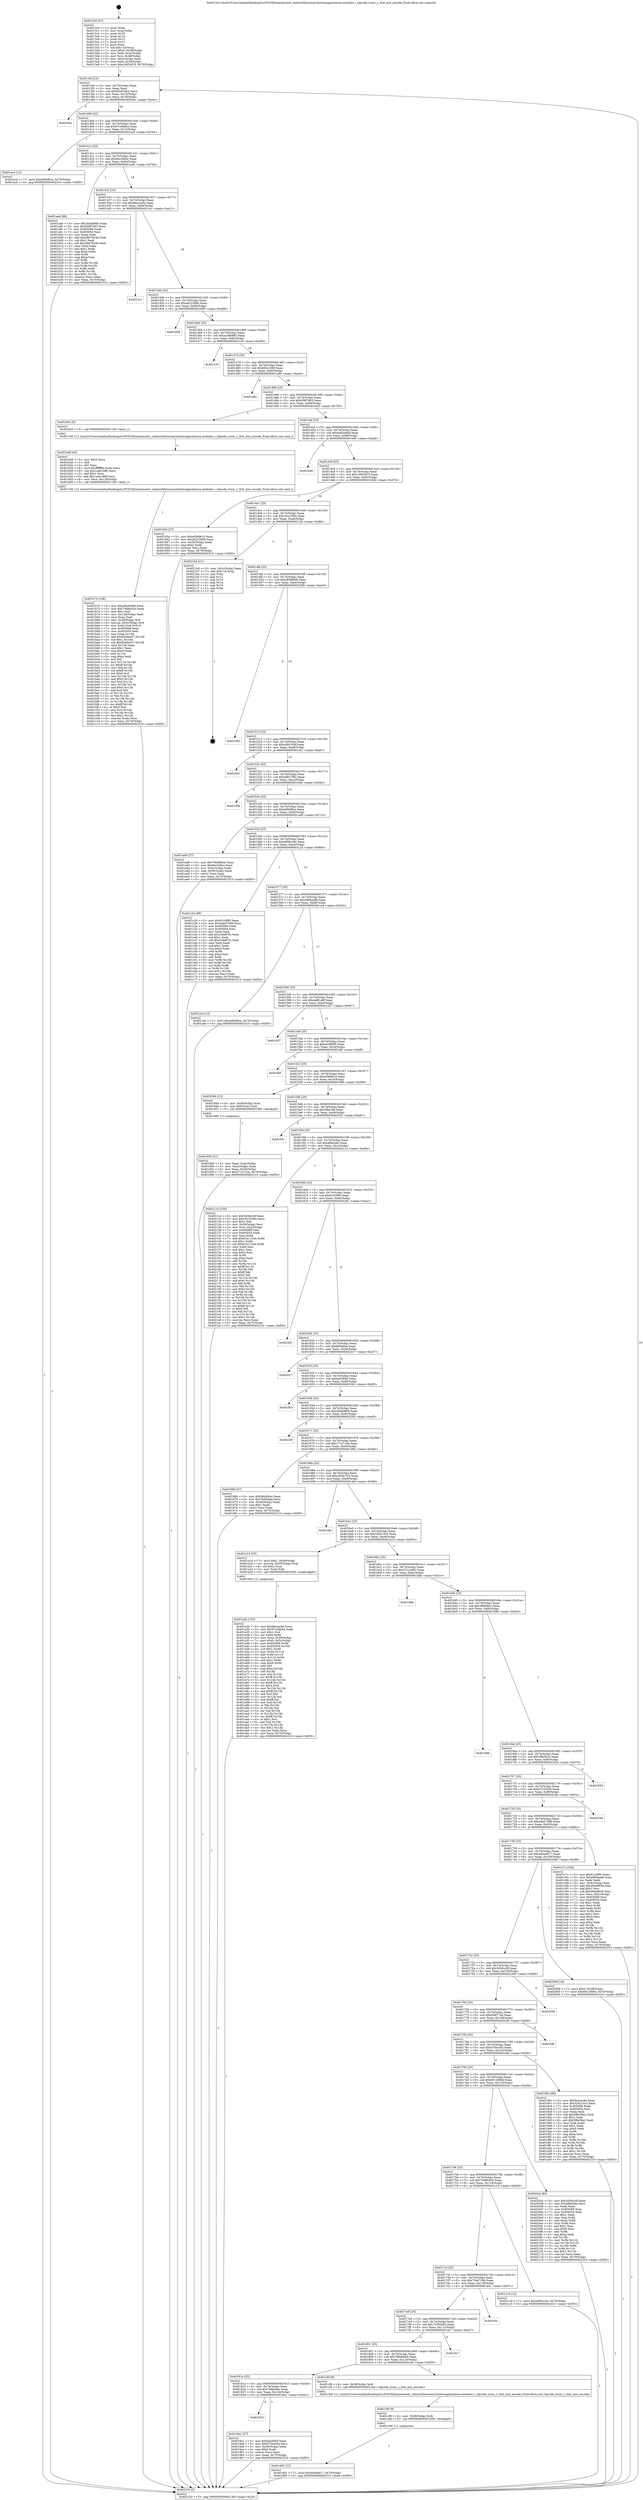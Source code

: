 digraph "0x4013c0" {
  label = "0x4013c0 (/mnt/c/Users/mathe/Desktop/tcc/POCII/binaries/extr_radare2librasmarchxtensagnuxtensa-modules.c_Opcode_trunc_s_Slot_inst_encode_Final-ollvm.out::main(0))"
  labelloc = "t"
  node[shape=record]

  Entry [label="",width=0.3,height=0.3,shape=circle,fillcolor=black,style=filled]
  "0x4013ef" [label="{
     0x4013ef [23]\l
     | [instrs]\l
     &nbsp;&nbsp;0x4013ef \<+3\>: mov -0x70(%rbp),%eax\l
     &nbsp;&nbsp;0x4013f2 \<+2\>: mov %eax,%ecx\l
     &nbsp;&nbsp;0x4013f4 \<+6\>: sub $0x92e934b2,%ecx\l
     &nbsp;&nbsp;0x4013fa \<+3\>: mov %eax,-0x74(%rbp)\l
     &nbsp;&nbsp;0x4013fd \<+3\>: mov %ecx,-0x78(%rbp)\l
     &nbsp;&nbsp;0x401400 \<+6\>: je 00000000004020ac \<main+0xcec\>\l
  }"]
  "0x4020ac" [label="{
     0x4020ac\l
  }", style=dashed]
  "0x401406" [label="{
     0x401406 [22]\l
     | [instrs]\l
     &nbsp;&nbsp;0x401406 \<+5\>: jmp 000000000040140b \<main+0x4b\>\l
     &nbsp;&nbsp;0x40140b \<+3\>: mov -0x74(%rbp),%eax\l
     &nbsp;&nbsp;0x40140e \<+5\>: sub $0x97cd4bb4,%eax\l
     &nbsp;&nbsp;0x401413 \<+3\>: mov %eax,-0x7c(%rbp)\l
     &nbsp;&nbsp;0x401416 \<+6\>: je 0000000000401ac4 \<main+0x704\>\l
  }"]
  Exit [label="",width=0.3,height=0.3,shape=circle,fillcolor=black,style=filled,peripheries=2]
  "0x401ac4" [label="{
     0x401ac4 [12]\l
     | [instrs]\l
     &nbsp;&nbsp;0x401ac4 \<+7\>: movl $0xdd94f0ca,-0x70(%rbp)\l
     &nbsp;&nbsp;0x401acb \<+5\>: jmp 0000000000402310 \<main+0xf50\>\l
  }"]
  "0x40141c" [label="{
     0x40141c [22]\l
     | [instrs]\l
     &nbsp;&nbsp;0x40141c \<+5\>: jmp 0000000000401421 \<main+0x61\>\l
     &nbsp;&nbsp;0x401421 \<+3\>: mov -0x74(%rbp),%eax\l
     &nbsp;&nbsp;0x401424 \<+5\>: sub $0x9ec5d9ce,%eax\l
     &nbsp;&nbsp;0x401429 \<+3\>: mov %eax,-0x80(%rbp)\l
     &nbsp;&nbsp;0x40142c \<+6\>: je 0000000000401aeb \<main+0x72b\>\l
  }"]
  "0x401d02" [label="{
     0x401d02 [12]\l
     | [instrs]\l
     &nbsp;&nbsp;0x401d02 \<+7\>: movl $0x4d4a6617,-0x70(%rbp)\l
     &nbsp;&nbsp;0x401d09 \<+5\>: jmp 0000000000402310 \<main+0xf50\>\l
  }"]
  "0x401aeb" [label="{
     0x401aeb [88]\l
     | [instrs]\l
     &nbsp;&nbsp;0x401aeb \<+5\>: mov $0x26a40866,%eax\l
     &nbsp;&nbsp;0x401af0 \<+5\>: mov $0xb59f7d63,%ecx\l
     &nbsp;&nbsp;0x401af5 \<+7\>: mov 0x405068,%edx\l
     &nbsp;&nbsp;0x401afc \<+7\>: mov 0x405054,%esi\l
     &nbsp;&nbsp;0x401b03 \<+2\>: mov %edx,%edi\l
     &nbsp;&nbsp;0x401b05 \<+6\>: add $0x2867824b,%edi\l
     &nbsp;&nbsp;0x401b0b \<+3\>: sub $0x1,%edi\l
     &nbsp;&nbsp;0x401b0e \<+6\>: sub $0x2867824b,%edi\l
     &nbsp;&nbsp;0x401b14 \<+3\>: imul %edi,%edx\l
     &nbsp;&nbsp;0x401b17 \<+3\>: and $0x1,%edx\l
     &nbsp;&nbsp;0x401b1a \<+3\>: cmp $0x0,%edx\l
     &nbsp;&nbsp;0x401b1d \<+4\>: sete %r8b\l
     &nbsp;&nbsp;0x401b21 \<+3\>: cmp $0xa,%esi\l
     &nbsp;&nbsp;0x401b24 \<+4\>: setl %r9b\l
     &nbsp;&nbsp;0x401b28 \<+3\>: mov %r8b,%r10b\l
     &nbsp;&nbsp;0x401b2b \<+3\>: and %r9b,%r10b\l
     &nbsp;&nbsp;0x401b2e \<+3\>: xor %r9b,%r8b\l
     &nbsp;&nbsp;0x401b31 \<+3\>: or %r8b,%r10b\l
     &nbsp;&nbsp;0x401b34 \<+4\>: test $0x1,%r10b\l
     &nbsp;&nbsp;0x401b38 \<+3\>: cmovne %ecx,%eax\l
     &nbsp;&nbsp;0x401b3b \<+3\>: mov %eax,-0x70(%rbp)\l
     &nbsp;&nbsp;0x401b3e \<+5\>: jmp 0000000000402310 \<main+0xf50\>\l
  }"]
  "0x401432" [label="{
     0x401432 [25]\l
     | [instrs]\l
     &nbsp;&nbsp;0x401432 \<+5\>: jmp 0000000000401437 \<main+0x77\>\l
     &nbsp;&nbsp;0x401437 \<+3\>: mov -0x74(%rbp),%eax\l
     &nbsp;&nbsp;0x40143a \<+5\>: sub $0x9eecac8e,%eax\l
     &nbsp;&nbsp;0x40143f \<+6\>: mov %eax,-0x84(%rbp)\l
     &nbsp;&nbsp;0x401445 \<+6\>: je 00000000004021e1 \<main+0xe21\>\l
  }"]
  "0x401cf9" [label="{
     0x401cf9 [9]\l
     | [instrs]\l
     &nbsp;&nbsp;0x401cf9 \<+4\>: mov -0x58(%rbp),%rdi\l
     &nbsp;&nbsp;0x401cfd \<+5\>: call 0000000000401030 \<free@plt\>\l
     | [calls]\l
     &nbsp;&nbsp;0x401030 \{1\} (unknown)\l
  }"]
  "0x4021e1" [label="{
     0x4021e1\l
  }", style=dashed]
  "0x40144b" [label="{
     0x40144b [25]\l
     | [instrs]\l
     &nbsp;&nbsp;0x40144b \<+5\>: jmp 0000000000401450 \<main+0x90\>\l
     &nbsp;&nbsp;0x401450 \<+3\>: mov -0x74(%rbp),%eax\l
     &nbsp;&nbsp;0x401453 \<+5\>: sub $0xa6222894,%eax\l
     &nbsp;&nbsp;0x401458 \<+6\>: mov %eax,-0x88(%rbp)\l
     &nbsp;&nbsp;0x40145e \<+6\>: je 0000000000401858 \<main+0x498\>\l
  }"]
  "0x401b70" [label="{
     0x401b70 [168]\l
     | [instrs]\l
     &nbsp;&nbsp;0x401b70 \<+5\>: mov $0x26a40866,%ecx\l
     &nbsp;&nbsp;0x401b75 \<+5\>: mov $0x70d8042b,%edx\l
     &nbsp;&nbsp;0x401b7a \<+3\>: mov $0x1,%sil\l
     &nbsp;&nbsp;0x401b7d \<+6\>: mov -0x128(%rbp),%edi\l
     &nbsp;&nbsp;0x401b83 \<+3\>: imul %eax,%edi\l
     &nbsp;&nbsp;0x401b86 \<+4\>: mov -0x58(%rbp),%r8\l
     &nbsp;&nbsp;0x401b8a \<+4\>: movslq -0x5c(%rbp),%r9\l
     &nbsp;&nbsp;0x401b8e \<+4\>: mov %edi,(%r8,%r9,4)\l
     &nbsp;&nbsp;0x401b92 \<+7\>: mov 0x405068,%eax\l
     &nbsp;&nbsp;0x401b99 \<+7\>: mov 0x405054,%edi\l
     &nbsp;&nbsp;0x401ba0 \<+3\>: mov %eax,%r10d\l
     &nbsp;&nbsp;0x401ba3 \<+7\>: add $0x92bdecb7,%r10d\l
     &nbsp;&nbsp;0x401baa \<+4\>: sub $0x1,%r10d\l
     &nbsp;&nbsp;0x401bae \<+7\>: sub $0x92bdecb7,%r10d\l
     &nbsp;&nbsp;0x401bb5 \<+4\>: imul %r10d,%eax\l
     &nbsp;&nbsp;0x401bb9 \<+3\>: and $0x1,%eax\l
     &nbsp;&nbsp;0x401bbc \<+3\>: cmp $0x0,%eax\l
     &nbsp;&nbsp;0x401bbf \<+4\>: sete %r11b\l
     &nbsp;&nbsp;0x401bc3 \<+3\>: cmp $0xa,%edi\l
     &nbsp;&nbsp;0x401bc6 \<+3\>: setl %bl\l
     &nbsp;&nbsp;0x401bc9 \<+3\>: mov %r11b,%r14b\l
     &nbsp;&nbsp;0x401bcc \<+4\>: xor $0xff,%r14b\l
     &nbsp;&nbsp;0x401bd0 \<+3\>: mov %bl,%r15b\l
     &nbsp;&nbsp;0x401bd3 \<+4\>: xor $0xff,%r15b\l
     &nbsp;&nbsp;0x401bd7 \<+4\>: xor $0x0,%sil\l
     &nbsp;&nbsp;0x401bdb \<+3\>: mov %r14b,%r12b\l
     &nbsp;&nbsp;0x401bde \<+4\>: and $0x0,%r12b\l
     &nbsp;&nbsp;0x401be2 \<+3\>: and %sil,%r11b\l
     &nbsp;&nbsp;0x401be5 \<+3\>: mov %r15b,%r13b\l
     &nbsp;&nbsp;0x401be8 \<+4\>: and $0x0,%r13b\l
     &nbsp;&nbsp;0x401bec \<+3\>: and %sil,%bl\l
     &nbsp;&nbsp;0x401bef \<+3\>: or %r11b,%r12b\l
     &nbsp;&nbsp;0x401bf2 \<+3\>: or %bl,%r13b\l
     &nbsp;&nbsp;0x401bf5 \<+3\>: xor %r13b,%r12b\l
     &nbsp;&nbsp;0x401bf8 \<+3\>: or %r15b,%r14b\l
     &nbsp;&nbsp;0x401bfb \<+4\>: xor $0xff,%r14b\l
     &nbsp;&nbsp;0x401bff \<+4\>: or $0x0,%sil\l
     &nbsp;&nbsp;0x401c03 \<+3\>: and %sil,%r14b\l
     &nbsp;&nbsp;0x401c06 \<+3\>: or %r14b,%r12b\l
     &nbsp;&nbsp;0x401c09 \<+4\>: test $0x1,%r12b\l
     &nbsp;&nbsp;0x401c0d \<+3\>: cmovne %edx,%ecx\l
     &nbsp;&nbsp;0x401c10 \<+3\>: mov %ecx,-0x70(%rbp)\l
     &nbsp;&nbsp;0x401c13 \<+5\>: jmp 0000000000402310 \<main+0xf50\>\l
  }"]
  "0x401858" [label="{
     0x401858\l
  }", style=dashed]
  "0x401464" [label="{
     0x401464 [25]\l
     | [instrs]\l
     &nbsp;&nbsp;0x401464 \<+5\>: jmp 0000000000401469 \<main+0xa9\>\l
     &nbsp;&nbsp;0x401469 \<+3\>: mov -0x74(%rbp),%eax\l
     &nbsp;&nbsp;0x40146c \<+5\>: sub $0xac38b885,%eax\l
     &nbsp;&nbsp;0x401471 \<+6\>: mov %eax,-0x8c(%rbp)\l
     &nbsp;&nbsp;0x401477 \<+6\>: je 00000000004021c9 \<main+0xe09\>\l
  }"]
  "0x401b48" [label="{
     0x401b48 [40]\l
     | [instrs]\l
     &nbsp;&nbsp;0x401b48 \<+5\>: mov $0x2,%ecx\l
     &nbsp;&nbsp;0x401b4d \<+1\>: cltd\l
     &nbsp;&nbsp;0x401b4e \<+2\>: idiv %ecx\l
     &nbsp;&nbsp;0x401b50 \<+6\>: imul $0xfffffffe,%edx,%ecx\l
     &nbsp;&nbsp;0x401b56 \<+6\>: sub $0x1aeb1886,%ecx\l
     &nbsp;&nbsp;0x401b5c \<+3\>: add $0x1,%ecx\l
     &nbsp;&nbsp;0x401b5f \<+6\>: add $0x1aeb1886,%ecx\l
     &nbsp;&nbsp;0x401b65 \<+6\>: mov %ecx,-0x128(%rbp)\l
     &nbsp;&nbsp;0x401b6b \<+5\>: call 0000000000401160 \<next_i\>\l
     | [calls]\l
     &nbsp;&nbsp;0x401160 \{1\} (/mnt/c/Users/mathe/Desktop/tcc/POCII/binaries/extr_radare2librasmarchxtensagnuxtensa-modules.c_Opcode_trunc_s_Slot_inst_encode_Final-ollvm.out::next_i)\l
  }"]
  "0x4021c9" [label="{
     0x4021c9\l
  }", style=dashed]
  "0x40147d" [label="{
     0x40147d [25]\l
     | [instrs]\l
     &nbsp;&nbsp;0x40147d \<+5\>: jmp 0000000000401482 \<main+0xc2\>\l
     &nbsp;&nbsp;0x401482 \<+3\>: mov -0x74(%rbp),%eax\l
     &nbsp;&nbsp;0x401485 \<+5\>: sub $0xb00c168f,%eax\l
     &nbsp;&nbsp;0x40148a \<+6\>: mov %eax,-0x90(%rbp)\l
     &nbsp;&nbsp;0x401490 \<+6\>: je 0000000000401e84 \<main+0xac4\>\l
  }"]
  "0x401a2b" [label="{
     0x401a2b [153]\l
     | [instrs]\l
     &nbsp;&nbsp;0x401a2b \<+5\>: mov $0x9eecac8e,%ecx\l
     &nbsp;&nbsp;0x401a30 \<+5\>: mov $0x97cd4bb4,%edx\l
     &nbsp;&nbsp;0x401a35 \<+3\>: mov $0x1,%sil\l
     &nbsp;&nbsp;0x401a38 \<+3\>: xor %r8d,%r8d\l
     &nbsp;&nbsp;0x401a3b \<+4\>: mov %rax,-0x58(%rbp)\l
     &nbsp;&nbsp;0x401a3f \<+7\>: movl $0x0,-0x5c(%rbp)\l
     &nbsp;&nbsp;0x401a46 \<+8\>: mov 0x405068,%r9d\l
     &nbsp;&nbsp;0x401a4e \<+8\>: mov 0x405054,%r10d\l
     &nbsp;&nbsp;0x401a56 \<+4\>: sub $0x1,%r8d\l
     &nbsp;&nbsp;0x401a5a \<+3\>: mov %r9d,%r11d\l
     &nbsp;&nbsp;0x401a5d \<+3\>: add %r8d,%r11d\l
     &nbsp;&nbsp;0x401a60 \<+4\>: imul %r11d,%r9d\l
     &nbsp;&nbsp;0x401a64 \<+4\>: and $0x1,%r9d\l
     &nbsp;&nbsp;0x401a68 \<+4\>: cmp $0x0,%r9d\l
     &nbsp;&nbsp;0x401a6c \<+3\>: sete %bl\l
     &nbsp;&nbsp;0x401a6f \<+4\>: cmp $0xa,%r10d\l
     &nbsp;&nbsp;0x401a73 \<+4\>: setl %r14b\l
     &nbsp;&nbsp;0x401a77 \<+3\>: mov %bl,%r15b\l
     &nbsp;&nbsp;0x401a7a \<+4\>: xor $0xff,%r15b\l
     &nbsp;&nbsp;0x401a7e \<+3\>: mov %r14b,%r12b\l
     &nbsp;&nbsp;0x401a81 \<+4\>: xor $0xff,%r12b\l
     &nbsp;&nbsp;0x401a85 \<+4\>: xor $0x1,%sil\l
     &nbsp;&nbsp;0x401a89 \<+3\>: mov %r15b,%r13b\l
     &nbsp;&nbsp;0x401a8c \<+4\>: and $0xff,%r13b\l
     &nbsp;&nbsp;0x401a90 \<+3\>: and %sil,%bl\l
     &nbsp;&nbsp;0x401a93 \<+3\>: mov %r12b,%al\l
     &nbsp;&nbsp;0x401a96 \<+2\>: and $0xff,%al\l
     &nbsp;&nbsp;0x401a98 \<+3\>: and %sil,%r14b\l
     &nbsp;&nbsp;0x401a9b \<+3\>: or %bl,%r13b\l
     &nbsp;&nbsp;0x401a9e \<+3\>: or %r14b,%al\l
     &nbsp;&nbsp;0x401aa1 \<+3\>: xor %al,%r13b\l
     &nbsp;&nbsp;0x401aa4 \<+3\>: or %r12b,%r15b\l
     &nbsp;&nbsp;0x401aa7 \<+4\>: xor $0xff,%r15b\l
     &nbsp;&nbsp;0x401aab \<+4\>: or $0x1,%sil\l
     &nbsp;&nbsp;0x401aaf \<+3\>: and %sil,%r15b\l
     &nbsp;&nbsp;0x401ab2 \<+3\>: or %r15b,%r13b\l
     &nbsp;&nbsp;0x401ab5 \<+4\>: test $0x1,%r13b\l
     &nbsp;&nbsp;0x401ab9 \<+3\>: cmovne %edx,%ecx\l
     &nbsp;&nbsp;0x401abc \<+3\>: mov %ecx,-0x70(%rbp)\l
     &nbsp;&nbsp;0x401abf \<+5\>: jmp 0000000000402310 \<main+0xf50\>\l
  }"]
  "0x401e84" [label="{
     0x401e84\l
  }", style=dashed]
  "0x401496" [label="{
     0x401496 [25]\l
     | [instrs]\l
     &nbsp;&nbsp;0x401496 \<+5\>: jmp 000000000040149b \<main+0xdb\>\l
     &nbsp;&nbsp;0x40149b \<+3\>: mov -0x74(%rbp),%eax\l
     &nbsp;&nbsp;0x40149e \<+5\>: sub $0xb59f7d63,%eax\l
     &nbsp;&nbsp;0x4014a3 \<+6\>: mov %eax,-0x94(%rbp)\l
     &nbsp;&nbsp;0x4014a9 \<+6\>: je 0000000000401b43 \<main+0x783\>\l
  }"]
  "0x401833" [label="{
     0x401833\l
  }", style=dashed]
  "0x401b43" [label="{
     0x401b43 [5]\l
     | [instrs]\l
     &nbsp;&nbsp;0x401b43 \<+5\>: call 0000000000401160 \<next_i\>\l
     | [calls]\l
     &nbsp;&nbsp;0x401160 \{1\} (/mnt/c/Users/mathe/Desktop/tcc/POCII/binaries/extr_radare2librasmarchxtensagnuxtensa-modules.c_Opcode_trunc_s_Slot_inst_encode_Final-ollvm.out::next_i)\l
  }"]
  "0x4014af" [label="{
     0x4014af [25]\l
     | [instrs]\l
     &nbsp;&nbsp;0x4014af \<+5\>: jmp 00000000004014b4 \<main+0xf4\>\l
     &nbsp;&nbsp;0x4014b4 \<+3\>: mov -0x74(%rbp),%eax\l
     &nbsp;&nbsp;0x4014b7 \<+5\>: sub $0xba83a9dd,%eax\l
     &nbsp;&nbsp;0x4014bc \<+6\>: mov %eax,-0x98(%rbp)\l
     &nbsp;&nbsp;0x4014c2 \<+6\>: je 0000000000401e90 \<main+0xad0\>\l
  }"]
  "0x4019a1" [label="{
     0x4019a1 [27]\l
     | [instrs]\l
     &nbsp;&nbsp;0x4019a1 \<+5\>: mov $0xba036b4,%eax\l
     &nbsp;&nbsp;0x4019a6 \<+5\>: mov $0x675bce5d,%ecx\l
     &nbsp;&nbsp;0x4019ab \<+3\>: mov -0x30(%rbp),%edx\l
     &nbsp;&nbsp;0x4019ae \<+3\>: cmp $0x0,%edx\l
     &nbsp;&nbsp;0x4019b1 \<+3\>: cmove %ecx,%eax\l
     &nbsp;&nbsp;0x4019b4 \<+3\>: mov %eax,-0x70(%rbp)\l
     &nbsp;&nbsp;0x4019b7 \<+5\>: jmp 0000000000402310 \<main+0xf50\>\l
  }"]
  "0x401e90" [label="{
     0x401e90\l
  }", style=dashed]
  "0x4014c8" [label="{
     0x4014c8 [25]\l
     | [instrs]\l
     &nbsp;&nbsp;0x4014c8 \<+5\>: jmp 00000000004014cd \<main+0x10d\>\l
     &nbsp;&nbsp;0x4014cd \<+3\>: mov -0x74(%rbp),%eax\l
     &nbsp;&nbsp;0x4014d0 \<+5\>: sub $0xc3833d15,%eax\l
     &nbsp;&nbsp;0x4014d5 \<+6\>: mov %eax,-0x9c(%rbp)\l
     &nbsp;&nbsp;0x4014db \<+6\>: je 000000000040183d \<main+0x47d\>\l
  }"]
  "0x40181a" [label="{
     0x40181a [25]\l
     | [instrs]\l
     &nbsp;&nbsp;0x40181a \<+5\>: jmp 000000000040181f \<main+0x45f\>\l
     &nbsp;&nbsp;0x40181f \<+3\>: mov -0x74(%rbp),%eax\l
     &nbsp;&nbsp;0x401822 \<+5\>: sub $0x7bfd2dee,%eax\l
     &nbsp;&nbsp;0x401827 \<+6\>: mov %eax,-0x124(%rbp)\l
     &nbsp;&nbsp;0x40182d \<+6\>: je 00000000004019a1 \<main+0x5e1\>\l
  }"]
  "0x40183d" [label="{
     0x40183d [27]\l
     | [instrs]\l
     &nbsp;&nbsp;0x40183d \<+5\>: mov $0xef36881d,%eax\l
     &nbsp;&nbsp;0x401842 \<+5\>: mov $0xa6222894,%ecx\l
     &nbsp;&nbsp;0x401847 \<+3\>: mov -0x34(%rbp),%edx\l
     &nbsp;&nbsp;0x40184a \<+3\>: cmp $0x2,%edx\l
     &nbsp;&nbsp;0x40184d \<+3\>: cmovne %ecx,%eax\l
     &nbsp;&nbsp;0x401850 \<+3\>: mov %eax,-0x70(%rbp)\l
     &nbsp;&nbsp;0x401853 \<+5\>: jmp 0000000000402310 \<main+0xf50\>\l
  }"]
  "0x4014e1" [label="{
     0x4014e1 [25]\l
     | [instrs]\l
     &nbsp;&nbsp;0x4014e1 \<+5\>: jmp 00000000004014e6 \<main+0x126\>\l
     &nbsp;&nbsp;0x4014e6 \<+3\>: mov -0x74(%rbp),%eax\l
     &nbsp;&nbsp;0x4014e9 \<+5\>: sub $0xc5c23384,%eax\l
     &nbsp;&nbsp;0x4014ee \<+6\>: mov %eax,-0xa0(%rbp)\l
     &nbsp;&nbsp;0x4014f4 \<+6\>: je 00000000004021b4 \<main+0xdf4\>\l
  }"]
  "0x402310" [label="{
     0x402310 [5]\l
     | [instrs]\l
     &nbsp;&nbsp;0x402310 \<+5\>: jmp 00000000004013ef \<main+0x2f\>\l
  }"]
  "0x4013c0" [label="{
     0x4013c0 [47]\l
     | [instrs]\l
     &nbsp;&nbsp;0x4013c0 \<+1\>: push %rbp\l
     &nbsp;&nbsp;0x4013c1 \<+3\>: mov %rsp,%rbp\l
     &nbsp;&nbsp;0x4013c4 \<+2\>: push %r15\l
     &nbsp;&nbsp;0x4013c6 \<+2\>: push %r14\l
     &nbsp;&nbsp;0x4013c8 \<+2\>: push %r13\l
     &nbsp;&nbsp;0x4013ca \<+2\>: push %r12\l
     &nbsp;&nbsp;0x4013cc \<+1\>: push %rbx\l
     &nbsp;&nbsp;0x4013cd \<+7\>: sub $0x118,%rsp\l
     &nbsp;&nbsp;0x4013d4 \<+7\>: movl $0x0,-0x38(%rbp)\l
     &nbsp;&nbsp;0x4013db \<+3\>: mov %edi,-0x3c(%rbp)\l
     &nbsp;&nbsp;0x4013de \<+4\>: mov %rsi,-0x48(%rbp)\l
     &nbsp;&nbsp;0x4013e2 \<+3\>: mov -0x3c(%rbp),%edi\l
     &nbsp;&nbsp;0x4013e5 \<+3\>: mov %edi,-0x34(%rbp)\l
     &nbsp;&nbsp;0x4013e8 \<+7\>: movl $0xc3833d15,-0x70(%rbp)\l
  }"]
  "0x401cf0" [label="{
     0x401cf0 [9]\l
     | [instrs]\l
     &nbsp;&nbsp;0x401cf0 \<+4\>: mov -0x58(%rbp),%rdi\l
     &nbsp;&nbsp;0x401cf4 \<+5\>: call 00000000004013a0 \<Opcode_trunc_s_Slot_inst_encode\>\l
     | [calls]\l
     &nbsp;&nbsp;0x4013a0 \{1\} (/mnt/c/Users/mathe/Desktop/tcc/POCII/binaries/extr_radare2librasmarchxtensagnuxtensa-modules.c_Opcode_trunc_s_Slot_inst_encode_Final-ollvm.out::Opcode_trunc_s_Slot_inst_encode)\l
  }"]
  "0x4021b4" [label="{
     0x4021b4 [21]\l
     | [instrs]\l
     &nbsp;&nbsp;0x4021b4 \<+3\>: mov -0x2c(%rbp),%eax\l
     &nbsp;&nbsp;0x4021b7 \<+7\>: add $0x118,%rsp\l
     &nbsp;&nbsp;0x4021be \<+1\>: pop %rbx\l
     &nbsp;&nbsp;0x4021bf \<+2\>: pop %r12\l
     &nbsp;&nbsp;0x4021c1 \<+2\>: pop %r13\l
     &nbsp;&nbsp;0x4021c3 \<+2\>: pop %r14\l
     &nbsp;&nbsp;0x4021c5 \<+2\>: pop %r15\l
     &nbsp;&nbsp;0x4021c7 \<+1\>: pop %rbp\l
     &nbsp;&nbsp;0x4021c8 \<+1\>: ret\l
  }"]
  "0x4014fa" [label="{
     0x4014fa [25]\l
     | [instrs]\l
     &nbsp;&nbsp;0x4014fa \<+5\>: jmp 00000000004014ff \<main+0x13f\>\l
     &nbsp;&nbsp;0x4014ff \<+3\>: mov -0x74(%rbp),%eax\l
     &nbsp;&nbsp;0x401502 \<+5\>: sub $0xc859fbb6,%eax\l
     &nbsp;&nbsp;0x401507 \<+6\>: mov %eax,-0xa4(%rbp)\l
     &nbsp;&nbsp;0x40150d \<+6\>: je 0000000000402280 \<main+0xec0\>\l
  }"]
  "0x401801" [label="{
     0x401801 [25]\l
     | [instrs]\l
     &nbsp;&nbsp;0x401801 \<+5\>: jmp 0000000000401806 \<main+0x446\>\l
     &nbsp;&nbsp;0x401806 \<+3\>: mov -0x74(%rbp),%eax\l
     &nbsp;&nbsp;0x401809 \<+5\>: sub $0x796d8bb4,%eax\l
     &nbsp;&nbsp;0x40180e \<+6\>: mov %eax,-0x120(%rbp)\l
     &nbsp;&nbsp;0x401814 \<+6\>: je 0000000000401cf0 \<main+0x930\>\l
  }"]
  "0x402280" [label="{
     0x402280\l
  }", style=dashed]
  "0x401513" [label="{
     0x401513 [25]\l
     | [instrs]\l
     &nbsp;&nbsp;0x401513 \<+5\>: jmp 0000000000401518 \<main+0x158\>\l
     &nbsp;&nbsp;0x401518 \<+3\>: mov -0x74(%rbp),%eax\l
     &nbsp;&nbsp;0x40151b \<+5\>: sub $0xcb00164f,%eax\l
     &nbsp;&nbsp;0x401520 \<+6\>: mov %eax,-0xa8(%rbp)\l
     &nbsp;&nbsp;0x401526 \<+6\>: je 0000000000401eb1 \<main+0xaf1\>\l
  }"]
  "0x401fa7" [label="{
     0x401fa7\l
  }", style=dashed]
  "0x401eb1" [label="{
     0x401eb1\l
  }", style=dashed]
  "0x40152c" [label="{
     0x40152c [25]\l
     | [instrs]\l
     &nbsp;&nbsp;0x40152c \<+5\>: jmp 0000000000401531 \<main+0x171\>\l
     &nbsp;&nbsp;0x401531 \<+3\>: mov -0x74(%rbp),%eax\l
     &nbsp;&nbsp;0x401534 \<+5\>: sub $0xd9617f82,%eax\l
     &nbsp;&nbsp;0x401539 \<+6\>: mov %eax,-0xac(%rbp)\l
     &nbsp;&nbsp;0x40153f \<+6\>: je 0000000000401d0e \<main+0x94e\>\l
  }"]
  "0x4017e8" [label="{
     0x4017e8 [25]\l
     | [instrs]\l
     &nbsp;&nbsp;0x4017e8 \<+5\>: jmp 00000000004017ed \<main+0x42d\>\l
     &nbsp;&nbsp;0x4017ed \<+3\>: mov -0x74(%rbp),%eax\l
     &nbsp;&nbsp;0x4017f0 \<+5\>: sub $0x73395a92,%eax\l
     &nbsp;&nbsp;0x4017f5 \<+6\>: mov %eax,-0x11c(%rbp)\l
     &nbsp;&nbsp;0x4017fb \<+6\>: je 0000000000401fa7 \<main+0xbe7\>\l
  }"]
  "0x401d0e" [label="{
     0x401d0e\l
  }", style=dashed]
  "0x401545" [label="{
     0x401545 [25]\l
     | [instrs]\l
     &nbsp;&nbsp;0x401545 \<+5\>: jmp 000000000040154a \<main+0x18a\>\l
     &nbsp;&nbsp;0x40154a \<+3\>: mov -0x74(%rbp),%eax\l
     &nbsp;&nbsp;0x40154d \<+5\>: sub $0xdd94f0ca,%eax\l
     &nbsp;&nbsp;0x401552 \<+6\>: mov %eax,-0xb0(%rbp)\l
     &nbsp;&nbsp;0x401558 \<+6\>: je 0000000000401ad0 \<main+0x710\>\l
  }"]
  "0x401d3c" [label="{
     0x401d3c\l
  }", style=dashed]
  "0x401ad0" [label="{
     0x401ad0 [27]\l
     | [instrs]\l
     &nbsp;&nbsp;0x401ad0 \<+5\>: mov $0x796d8bb4,%eax\l
     &nbsp;&nbsp;0x401ad5 \<+5\>: mov $0x9ec5d9ce,%ecx\l
     &nbsp;&nbsp;0x401ada \<+3\>: mov -0x5c(%rbp),%edx\l
     &nbsp;&nbsp;0x401add \<+3\>: cmp -0x50(%rbp),%edx\l
     &nbsp;&nbsp;0x401ae0 \<+3\>: cmovl %ecx,%eax\l
     &nbsp;&nbsp;0x401ae3 \<+3\>: mov %eax,-0x70(%rbp)\l
     &nbsp;&nbsp;0x401ae6 \<+5\>: jmp 0000000000402310 \<main+0xf50\>\l
  }"]
  "0x40155e" [label="{
     0x40155e [25]\l
     | [instrs]\l
     &nbsp;&nbsp;0x40155e \<+5\>: jmp 0000000000401563 \<main+0x1a3\>\l
     &nbsp;&nbsp;0x401563 \<+3\>: mov -0x74(%rbp),%eax\l
     &nbsp;&nbsp;0x401566 \<+5\>: sub $0xe850cc5e,%eax\l
     &nbsp;&nbsp;0x40156b \<+6\>: mov %eax,-0xb4(%rbp)\l
     &nbsp;&nbsp;0x401571 \<+6\>: je 0000000000401c24 \<main+0x864\>\l
  }"]
  "0x4017cf" [label="{
     0x4017cf [25]\l
     | [instrs]\l
     &nbsp;&nbsp;0x4017cf \<+5\>: jmp 00000000004017d4 \<main+0x414\>\l
     &nbsp;&nbsp;0x4017d4 \<+3\>: mov -0x74(%rbp),%eax\l
     &nbsp;&nbsp;0x4017d7 \<+5\>: sub $0x72a47369,%eax\l
     &nbsp;&nbsp;0x4017dc \<+6\>: mov %eax,-0x118(%rbp)\l
     &nbsp;&nbsp;0x4017e2 \<+6\>: je 0000000000401d3c \<main+0x97c\>\l
  }"]
  "0x401c24" [label="{
     0x401c24 [88]\l
     | [instrs]\l
     &nbsp;&nbsp;0x401c24 \<+5\>: mov $0x61e3f90,%eax\l
     &nbsp;&nbsp;0x401c29 \<+5\>: mov $0x4ab07498,%ecx\l
     &nbsp;&nbsp;0x401c2e \<+7\>: mov 0x405068,%edx\l
     &nbsp;&nbsp;0x401c35 \<+7\>: mov 0x405054,%esi\l
     &nbsp;&nbsp;0x401c3c \<+2\>: mov %edx,%edi\l
     &nbsp;&nbsp;0x401c3e \<+6\>: add $0xc5dd97fc,%edi\l
     &nbsp;&nbsp;0x401c44 \<+3\>: sub $0x1,%edi\l
     &nbsp;&nbsp;0x401c47 \<+6\>: sub $0xc5dd97fc,%edi\l
     &nbsp;&nbsp;0x401c4d \<+3\>: imul %edi,%edx\l
     &nbsp;&nbsp;0x401c50 \<+3\>: and $0x1,%edx\l
     &nbsp;&nbsp;0x401c53 \<+3\>: cmp $0x0,%edx\l
     &nbsp;&nbsp;0x401c56 \<+4\>: sete %r8b\l
     &nbsp;&nbsp;0x401c5a \<+3\>: cmp $0xa,%esi\l
     &nbsp;&nbsp;0x401c5d \<+4\>: setl %r9b\l
     &nbsp;&nbsp;0x401c61 \<+3\>: mov %r8b,%r10b\l
     &nbsp;&nbsp;0x401c64 \<+3\>: and %r9b,%r10b\l
     &nbsp;&nbsp;0x401c67 \<+3\>: xor %r9b,%r8b\l
     &nbsp;&nbsp;0x401c6a \<+3\>: or %r8b,%r10b\l
     &nbsp;&nbsp;0x401c6d \<+4\>: test $0x1,%r10b\l
     &nbsp;&nbsp;0x401c71 \<+3\>: cmovne %ecx,%eax\l
     &nbsp;&nbsp;0x401c74 \<+3\>: mov %eax,-0x70(%rbp)\l
     &nbsp;&nbsp;0x401c77 \<+5\>: jmp 0000000000402310 \<main+0xf50\>\l
  }"]
  "0x401577" [label="{
     0x401577 [25]\l
     | [instrs]\l
     &nbsp;&nbsp;0x401577 \<+5\>: jmp 000000000040157c \<main+0x1bc\>\l
     &nbsp;&nbsp;0x40157c \<+3\>: mov -0x74(%rbp),%eax\l
     &nbsp;&nbsp;0x40157f \<+5\>: sub $0xe969aad6,%eax\l
     &nbsp;&nbsp;0x401584 \<+6\>: mov %eax,-0xb8(%rbp)\l
     &nbsp;&nbsp;0x40158a \<+6\>: je 0000000000401ce4 \<main+0x924\>\l
  }"]
  "0x401c18" [label="{
     0x401c18 [12]\l
     | [instrs]\l
     &nbsp;&nbsp;0x401c18 \<+7\>: movl $0xe850cc5e,-0x70(%rbp)\l
     &nbsp;&nbsp;0x401c1f \<+5\>: jmp 0000000000402310 \<main+0xf50\>\l
  }"]
  "0x401ce4" [label="{
     0x401ce4 [12]\l
     | [instrs]\l
     &nbsp;&nbsp;0x401ce4 \<+7\>: movl $0xdd94f0ca,-0x70(%rbp)\l
     &nbsp;&nbsp;0x401ceb \<+5\>: jmp 0000000000402310 \<main+0xf50\>\l
  }"]
  "0x401590" [label="{
     0x401590 [25]\l
     | [instrs]\l
     &nbsp;&nbsp;0x401590 \<+5\>: jmp 0000000000401595 \<main+0x1d5\>\l
     &nbsp;&nbsp;0x401595 \<+3\>: mov -0x74(%rbp),%eax\l
     &nbsp;&nbsp;0x401598 \<+5\>: sub $0xeaf81e8f,%eax\l
     &nbsp;&nbsp;0x40159d \<+6\>: mov %eax,-0xbc(%rbp)\l
     &nbsp;&nbsp;0x4015a3 \<+6\>: je 0000000000401d57 \<main+0x997\>\l
  }"]
  "0x4017b6" [label="{
     0x4017b6 [25]\l
     | [instrs]\l
     &nbsp;&nbsp;0x4017b6 \<+5\>: jmp 00000000004017bb \<main+0x3fb\>\l
     &nbsp;&nbsp;0x4017bb \<+3\>: mov -0x74(%rbp),%eax\l
     &nbsp;&nbsp;0x4017be \<+5\>: sub $0x70d8042b,%eax\l
     &nbsp;&nbsp;0x4017c3 \<+6\>: mov %eax,-0x114(%rbp)\l
     &nbsp;&nbsp;0x4017c9 \<+6\>: je 0000000000401c18 \<main+0x858\>\l
  }"]
  "0x401d57" [label="{
     0x401d57\l
  }", style=dashed]
  "0x4015a9" [label="{
     0x4015a9 [25]\l
     | [instrs]\l
     &nbsp;&nbsp;0x4015a9 \<+5\>: jmp 00000000004015ae \<main+0x1ee\>\l
     &nbsp;&nbsp;0x4015ae \<+3\>: mov -0x74(%rbp),%eax\l
     &nbsp;&nbsp;0x4015b1 \<+5\>: sub $0xee2f89f5,%eax\l
     &nbsp;&nbsp;0x4015b6 \<+6\>: mov %eax,-0xc0(%rbp)\l
     &nbsp;&nbsp;0x4015bc \<+6\>: je 0000000000401fbf \<main+0xbff\>\l
  }"]
  "0x4020cb" [label="{
     0x4020cb [83]\l
     | [instrs]\l
     &nbsp;&nbsp;0x4020cb \<+5\>: mov $0x5d38cc0f,%eax\l
     &nbsp;&nbsp;0x4020d0 \<+5\>: mov $0x486a5de,%ecx\l
     &nbsp;&nbsp;0x4020d5 \<+2\>: xor %edx,%edx\l
     &nbsp;&nbsp;0x4020d7 \<+7\>: mov 0x405068,%esi\l
     &nbsp;&nbsp;0x4020de \<+7\>: mov 0x405054,%edi\l
     &nbsp;&nbsp;0x4020e5 \<+3\>: sub $0x1,%edx\l
     &nbsp;&nbsp;0x4020e8 \<+3\>: mov %esi,%r8d\l
     &nbsp;&nbsp;0x4020eb \<+3\>: add %edx,%r8d\l
     &nbsp;&nbsp;0x4020ee \<+4\>: imul %r8d,%esi\l
     &nbsp;&nbsp;0x4020f2 \<+3\>: and $0x1,%esi\l
     &nbsp;&nbsp;0x4020f5 \<+3\>: cmp $0x0,%esi\l
     &nbsp;&nbsp;0x4020f8 \<+4\>: sete %r9b\l
     &nbsp;&nbsp;0x4020fc \<+3\>: cmp $0xa,%edi\l
     &nbsp;&nbsp;0x4020ff \<+4\>: setl %r10b\l
     &nbsp;&nbsp;0x402103 \<+3\>: mov %r9b,%r11b\l
     &nbsp;&nbsp;0x402106 \<+3\>: and %r10b,%r11b\l
     &nbsp;&nbsp;0x402109 \<+3\>: xor %r10b,%r9b\l
     &nbsp;&nbsp;0x40210c \<+3\>: or %r9b,%r11b\l
     &nbsp;&nbsp;0x40210f \<+4\>: test $0x1,%r11b\l
     &nbsp;&nbsp;0x402113 \<+3\>: cmovne %ecx,%eax\l
     &nbsp;&nbsp;0x402116 \<+3\>: mov %eax,-0x70(%rbp)\l
     &nbsp;&nbsp;0x402119 \<+5\>: jmp 0000000000402310 \<main+0xf50\>\l
  }"]
  "0x401fbf" [label="{
     0x401fbf\l
  }", style=dashed]
  "0x4015c2" [label="{
     0x4015c2 [25]\l
     | [instrs]\l
     &nbsp;&nbsp;0x4015c2 \<+5\>: jmp 00000000004015c7 \<main+0x207\>\l
     &nbsp;&nbsp;0x4015c7 \<+3\>: mov -0x74(%rbp),%eax\l
     &nbsp;&nbsp;0x4015ca \<+5\>: sub $0xef36881d,%eax\l
     &nbsp;&nbsp;0x4015cf \<+6\>: mov %eax,-0xc4(%rbp)\l
     &nbsp;&nbsp;0x4015d5 \<+6\>: je 0000000000401949 \<main+0x589\>\l
  }"]
  "0x40179d" [label="{
     0x40179d [25]\l
     | [instrs]\l
     &nbsp;&nbsp;0x40179d \<+5\>: jmp 00000000004017a2 \<main+0x3e2\>\l
     &nbsp;&nbsp;0x4017a2 \<+3\>: mov -0x74(%rbp),%eax\l
     &nbsp;&nbsp;0x4017a5 \<+5\>: sub $0x69118064,%eax\l
     &nbsp;&nbsp;0x4017aa \<+6\>: mov %eax,-0x110(%rbp)\l
     &nbsp;&nbsp;0x4017b0 \<+6\>: je 00000000004020cb \<main+0xd0b\>\l
  }"]
  "0x401949" [label="{
     0x401949 [13]\l
     | [instrs]\l
     &nbsp;&nbsp;0x401949 \<+4\>: mov -0x48(%rbp),%rax\l
     &nbsp;&nbsp;0x40194d \<+4\>: mov 0x8(%rax),%rdi\l
     &nbsp;&nbsp;0x401951 \<+5\>: call 0000000000401060 \<atoi@plt\>\l
     | [calls]\l
     &nbsp;&nbsp;0x401060 \{1\} (unknown)\l
  }"]
  "0x4015db" [label="{
     0x4015db [25]\l
     | [instrs]\l
     &nbsp;&nbsp;0x4015db \<+5\>: jmp 00000000004015e0 \<main+0x220\>\l
     &nbsp;&nbsp;0x4015e0 \<+3\>: mov -0x74(%rbp),%eax\l
     &nbsp;&nbsp;0x4015e3 \<+5\>: sub $0x3fbe18d,%eax\l
     &nbsp;&nbsp;0x4015e8 \<+6\>: mov %eax,-0xc8(%rbp)\l
     &nbsp;&nbsp;0x4015ee \<+6\>: je 0000000000401f41 \<main+0xb81\>\l
  }"]
  "0x401956" [label="{
     0x401956 [21]\l
     | [instrs]\l
     &nbsp;&nbsp;0x401956 \<+3\>: mov %eax,-0x4c(%rbp)\l
     &nbsp;&nbsp;0x401959 \<+3\>: mov -0x4c(%rbp),%eax\l
     &nbsp;&nbsp;0x40195c \<+3\>: mov %eax,-0x30(%rbp)\l
     &nbsp;&nbsp;0x40195f \<+7\>: movl $0x271a71de,-0x70(%rbp)\l
     &nbsp;&nbsp;0x401966 \<+5\>: jmp 0000000000402310 \<main+0xf50\>\l
  }"]
  "0x4019bc" [label="{
     0x4019bc [88]\l
     | [instrs]\l
     &nbsp;&nbsp;0x4019bc \<+5\>: mov $0x9eecac8e,%eax\l
     &nbsp;&nbsp;0x4019c1 \<+5\>: mov $0x328214c3,%ecx\l
     &nbsp;&nbsp;0x4019c6 \<+7\>: mov 0x405068,%edx\l
     &nbsp;&nbsp;0x4019cd \<+7\>: mov 0x405054,%esi\l
     &nbsp;&nbsp;0x4019d4 \<+2\>: mov %edx,%edi\l
     &nbsp;&nbsp;0x4019d6 \<+6\>: sub $0x5f8a56a2,%edi\l
     &nbsp;&nbsp;0x4019dc \<+3\>: sub $0x1,%edi\l
     &nbsp;&nbsp;0x4019df \<+6\>: add $0x5f8a56a2,%edi\l
     &nbsp;&nbsp;0x4019e5 \<+3\>: imul %edi,%edx\l
     &nbsp;&nbsp;0x4019e8 \<+3\>: and $0x1,%edx\l
     &nbsp;&nbsp;0x4019eb \<+3\>: cmp $0x0,%edx\l
     &nbsp;&nbsp;0x4019ee \<+4\>: sete %r8b\l
     &nbsp;&nbsp;0x4019f2 \<+3\>: cmp $0xa,%esi\l
     &nbsp;&nbsp;0x4019f5 \<+4\>: setl %r9b\l
     &nbsp;&nbsp;0x4019f9 \<+3\>: mov %r8b,%r10b\l
     &nbsp;&nbsp;0x4019fc \<+3\>: and %r9b,%r10b\l
     &nbsp;&nbsp;0x4019ff \<+3\>: xor %r9b,%r8b\l
     &nbsp;&nbsp;0x401a02 \<+3\>: or %r8b,%r10b\l
     &nbsp;&nbsp;0x401a05 \<+4\>: test $0x1,%r10b\l
     &nbsp;&nbsp;0x401a09 \<+3\>: cmovne %ecx,%eax\l
     &nbsp;&nbsp;0x401a0c \<+3\>: mov %eax,-0x70(%rbp)\l
     &nbsp;&nbsp;0x401a0f \<+5\>: jmp 0000000000402310 \<main+0xf50\>\l
  }"]
  "0x401f41" [label="{
     0x401f41\l
  }", style=dashed]
  "0x4015f4" [label="{
     0x4015f4 [25]\l
     | [instrs]\l
     &nbsp;&nbsp;0x4015f4 \<+5\>: jmp 00000000004015f9 \<main+0x239\>\l
     &nbsp;&nbsp;0x4015f9 \<+3\>: mov -0x74(%rbp),%eax\l
     &nbsp;&nbsp;0x4015fc \<+5\>: sub $0x486a5de,%eax\l
     &nbsp;&nbsp;0x401601 \<+6\>: mov %eax,-0xcc(%rbp)\l
     &nbsp;&nbsp;0x401607 \<+6\>: je 000000000040211e \<main+0xd5e\>\l
  }"]
  "0x401784" [label="{
     0x401784 [25]\l
     | [instrs]\l
     &nbsp;&nbsp;0x401784 \<+5\>: jmp 0000000000401789 \<main+0x3c9\>\l
     &nbsp;&nbsp;0x401789 \<+3\>: mov -0x74(%rbp),%eax\l
     &nbsp;&nbsp;0x40178c \<+5\>: sub $0x675bce5d,%eax\l
     &nbsp;&nbsp;0x401791 \<+6\>: mov %eax,-0x10c(%rbp)\l
     &nbsp;&nbsp;0x401797 \<+6\>: je 00000000004019bc \<main+0x5fc\>\l
  }"]
  "0x40211e" [label="{
     0x40211e [150]\l
     | [instrs]\l
     &nbsp;&nbsp;0x40211e \<+5\>: mov $0x5d38cc0f,%eax\l
     &nbsp;&nbsp;0x402123 \<+5\>: mov $0xc5c23384,%ecx\l
     &nbsp;&nbsp;0x402128 \<+2\>: mov $0x1,%dl\l
     &nbsp;&nbsp;0x40212a \<+3\>: mov -0x38(%rbp),%esi\l
     &nbsp;&nbsp;0x40212d \<+3\>: mov %esi,-0x2c(%rbp)\l
     &nbsp;&nbsp;0x402130 \<+7\>: mov 0x405068,%esi\l
     &nbsp;&nbsp;0x402137 \<+7\>: mov 0x405054,%edi\l
     &nbsp;&nbsp;0x40213e \<+3\>: mov %esi,%r8d\l
     &nbsp;&nbsp;0x402141 \<+7\>: add $0x61b11244,%r8d\l
     &nbsp;&nbsp;0x402148 \<+4\>: sub $0x1,%r8d\l
     &nbsp;&nbsp;0x40214c \<+7\>: sub $0x61b11244,%r8d\l
     &nbsp;&nbsp;0x402153 \<+4\>: imul %r8d,%esi\l
     &nbsp;&nbsp;0x402157 \<+3\>: and $0x1,%esi\l
     &nbsp;&nbsp;0x40215a \<+3\>: cmp $0x0,%esi\l
     &nbsp;&nbsp;0x40215d \<+4\>: sete %r9b\l
     &nbsp;&nbsp;0x402161 \<+3\>: cmp $0xa,%edi\l
     &nbsp;&nbsp;0x402164 \<+4\>: setl %r10b\l
     &nbsp;&nbsp;0x402168 \<+3\>: mov %r9b,%r11b\l
     &nbsp;&nbsp;0x40216b \<+4\>: xor $0xff,%r11b\l
     &nbsp;&nbsp;0x40216f \<+3\>: mov %r10b,%bl\l
     &nbsp;&nbsp;0x402172 \<+3\>: xor $0xff,%bl\l
     &nbsp;&nbsp;0x402175 \<+3\>: xor $0x0,%dl\l
     &nbsp;&nbsp;0x402178 \<+3\>: mov %r11b,%r14b\l
     &nbsp;&nbsp;0x40217b \<+4\>: and $0x0,%r14b\l
     &nbsp;&nbsp;0x40217f \<+3\>: and %dl,%r9b\l
     &nbsp;&nbsp;0x402182 \<+3\>: mov %bl,%r15b\l
     &nbsp;&nbsp;0x402185 \<+4\>: and $0x0,%r15b\l
     &nbsp;&nbsp;0x402189 \<+3\>: and %dl,%r10b\l
     &nbsp;&nbsp;0x40218c \<+3\>: or %r9b,%r14b\l
     &nbsp;&nbsp;0x40218f \<+3\>: or %r10b,%r15b\l
     &nbsp;&nbsp;0x402192 \<+3\>: xor %r15b,%r14b\l
     &nbsp;&nbsp;0x402195 \<+3\>: or %bl,%r11b\l
     &nbsp;&nbsp;0x402198 \<+4\>: xor $0xff,%r11b\l
     &nbsp;&nbsp;0x40219c \<+3\>: or $0x0,%dl\l
     &nbsp;&nbsp;0x40219f \<+3\>: and %dl,%r11b\l
     &nbsp;&nbsp;0x4021a2 \<+3\>: or %r11b,%r14b\l
     &nbsp;&nbsp;0x4021a5 \<+4\>: test $0x1,%r14b\l
     &nbsp;&nbsp;0x4021a9 \<+3\>: cmovne %ecx,%eax\l
     &nbsp;&nbsp;0x4021ac \<+3\>: mov %eax,-0x70(%rbp)\l
     &nbsp;&nbsp;0x4021af \<+5\>: jmp 0000000000402310 \<main+0xf50\>\l
  }"]
  "0x40160d" [label="{
     0x40160d [25]\l
     | [instrs]\l
     &nbsp;&nbsp;0x40160d \<+5\>: jmp 0000000000401612 \<main+0x252\>\l
     &nbsp;&nbsp;0x401612 \<+3\>: mov -0x74(%rbp),%eax\l
     &nbsp;&nbsp;0x401615 \<+5\>: sub $0x61e3f90,%eax\l
     &nbsp;&nbsp;0x40161a \<+6\>: mov %eax,-0xd0(%rbp)\l
     &nbsp;&nbsp;0x401620 \<+6\>: je 0000000000402261 \<main+0xea1\>\l
  }"]
  "0x4022f8" [label="{
     0x4022f8\l
  }", style=dashed]
  "0x402261" [label="{
     0x402261\l
  }", style=dashed]
  "0x401626" [label="{
     0x401626 [25]\l
     | [instrs]\l
     &nbsp;&nbsp;0x401626 \<+5\>: jmp 000000000040162b \<main+0x26b\>\l
     &nbsp;&nbsp;0x40162b \<+3\>: mov -0x74(%rbp),%eax\l
     &nbsp;&nbsp;0x40162e \<+5\>: sub $0x8b9ab6a,%eax\l
     &nbsp;&nbsp;0x401633 \<+6\>: mov %eax,-0xd4(%rbp)\l
     &nbsp;&nbsp;0x401639 \<+6\>: je 0000000000402017 \<main+0xc57\>\l
  }"]
  "0x40176b" [label="{
     0x40176b [25]\l
     | [instrs]\l
     &nbsp;&nbsp;0x40176b \<+5\>: jmp 0000000000401770 \<main+0x3b0\>\l
     &nbsp;&nbsp;0x401770 \<+3\>: mov -0x74(%rbp),%eax\l
     &nbsp;&nbsp;0x401773 \<+5\>: sub $0x659f77a4,%eax\l
     &nbsp;&nbsp;0x401778 \<+6\>: mov %eax,-0x108(%rbp)\l
     &nbsp;&nbsp;0x40177e \<+6\>: je 00000000004022f8 \<main+0xf38\>\l
  }"]
  "0x402017" [label="{
     0x402017\l
  }", style=dashed]
  "0x40163f" [label="{
     0x40163f [25]\l
     | [instrs]\l
     &nbsp;&nbsp;0x40163f \<+5\>: jmp 0000000000401644 \<main+0x284\>\l
     &nbsp;&nbsp;0x401644 \<+3\>: mov -0x74(%rbp),%eax\l
     &nbsp;&nbsp;0x401647 \<+5\>: sub $0xba036b4,%eax\l
     &nbsp;&nbsp;0x40164c \<+6\>: mov %eax,-0xd8(%rbp)\l
     &nbsp;&nbsp;0x401652 \<+6\>: je 0000000000401fb3 \<main+0xbf3\>\l
  }"]
  "0x402309" [label="{
     0x402309\l
  }", style=dashed]
  "0x401fb3" [label="{
     0x401fb3\l
  }", style=dashed]
  "0x401658" [label="{
     0x401658 [25]\l
     | [instrs]\l
     &nbsp;&nbsp;0x401658 \<+5\>: jmp 000000000040165d \<main+0x29d\>\l
     &nbsp;&nbsp;0x40165d \<+3\>: mov -0x74(%rbp),%eax\l
     &nbsp;&nbsp;0x401660 \<+5\>: sub $0x26a40866,%eax\l
     &nbsp;&nbsp;0x401665 \<+6\>: mov %eax,-0xdc(%rbp)\l
     &nbsp;&nbsp;0x40166b \<+6\>: je 000000000040220f \<main+0xe4f\>\l
  }"]
  "0x401752" [label="{
     0x401752 [25]\l
     | [instrs]\l
     &nbsp;&nbsp;0x401752 \<+5\>: jmp 0000000000401757 \<main+0x397\>\l
     &nbsp;&nbsp;0x401757 \<+3\>: mov -0x74(%rbp),%eax\l
     &nbsp;&nbsp;0x40175a \<+5\>: sub $0x5d38cc0f,%eax\l
     &nbsp;&nbsp;0x40175f \<+6\>: mov %eax,-0x104(%rbp)\l
     &nbsp;&nbsp;0x401765 \<+6\>: je 0000000000402309 \<main+0xf49\>\l
  }"]
  "0x40220f" [label="{
     0x40220f\l
  }", style=dashed]
  "0x401671" [label="{
     0x401671 [25]\l
     | [instrs]\l
     &nbsp;&nbsp;0x401671 \<+5\>: jmp 0000000000401676 \<main+0x2b6\>\l
     &nbsp;&nbsp;0x401676 \<+3\>: mov -0x74(%rbp),%eax\l
     &nbsp;&nbsp;0x401679 \<+5\>: sub $0x271a71de,%eax\l
     &nbsp;&nbsp;0x40167e \<+6\>: mov %eax,-0xe0(%rbp)\l
     &nbsp;&nbsp;0x401684 \<+6\>: je 000000000040196b \<main+0x5ab\>\l
  }"]
  "0x4020b8" [label="{
     0x4020b8 [19]\l
     | [instrs]\l
     &nbsp;&nbsp;0x4020b8 \<+7\>: movl $0x0,-0x38(%rbp)\l
     &nbsp;&nbsp;0x4020bf \<+7\>: movl $0x69118064,-0x70(%rbp)\l
     &nbsp;&nbsp;0x4020c6 \<+5\>: jmp 0000000000402310 \<main+0xf50\>\l
  }"]
  "0x40196b" [label="{
     0x40196b [27]\l
     | [instrs]\l
     &nbsp;&nbsp;0x40196b \<+5\>: mov $0x3864f44c,%eax\l
     &nbsp;&nbsp;0x401970 \<+5\>: mov $0x7bfd2dee,%ecx\l
     &nbsp;&nbsp;0x401975 \<+3\>: mov -0x30(%rbp),%edx\l
     &nbsp;&nbsp;0x401978 \<+3\>: cmp $0x1,%edx\l
     &nbsp;&nbsp;0x40197b \<+3\>: cmovl %ecx,%eax\l
     &nbsp;&nbsp;0x40197e \<+3\>: mov %eax,-0x70(%rbp)\l
     &nbsp;&nbsp;0x401981 \<+5\>: jmp 0000000000402310 \<main+0xf50\>\l
  }"]
  "0x40168a" [label="{
     0x40168a [25]\l
     | [instrs]\l
     &nbsp;&nbsp;0x40168a \<+5\>: jmp 000000000040168f \<main+0x2cf\>\l
     &nbsp;&nbsp;0x40168f \<+3\>: mov -0x74(%rbp),%eax\l
     &nbsp;&nbsp;0x401692 \<+5\>: sub $0x2d54c722,%eax\l
     &nbsp;&nbsp;0x401697 \<+6\>: mov %eax,-0xe4(%rbp)\l
     &nbsp;&nbsp;0x40169d \<+6\>: je 0000000000401daf \<main+0x9ef\>\l
  }"]
  "0x401739" [label="{
     0x401739 [25]\l
     | [instrs]\l
     &nbsp;&nbsp;0x401739 \<+5\>: jmp 000000000040173e \<main+0x37e\>\l
     &nbsp;&nbsp;0x40173e \<+3\>: mov -0x74(%rbp),%eax\l
     &nbsp;&nbsp;0x401741 \<+5\>: sub $0x4d4a6617,%eax\l
     &nbsp;&nbsp;0x401746 \<+6\>: mov %eax,-0x100(%rbp)\l
     &nbsp;&nbsp;0x40174c \<+6\>: je 00000000004020b8 \<main+0xcf8\>\l
  }"]
  "0x401daf" [label="{
     0x401daf\l
  }", style=dashed]
  "0x4016a3" [label="{
     0x4016a3 [25]\l
     | [instrs]\l
     &nbsp;&nbsp;0x4016a3 \<+5\>: jmp 00000000004016a8 \<main+0x2e8\>\l
     &nbsp;&nbsp;0x4016a8 \<+3\>: mov -0x74(%rbp),%eax\l
     &nbsp;&nbsp;0x4016ab \<+5\>: sub $0x328214c3,%eax\l
     &nbsp;&nbsp;0x4016b0 \<+6\>: mov %eax,-0xe8(%rbp)\l
     &nbsp;&nbsp;0x4016b6 \<+6\>: je 0000000000401a14 \<main+0x654\>\l
  }"]
  "0x401c7c" [label="{
     0x401c7c [104]\l
     | [instrs]\l
     &nbsp;&nbsp;0x401c7c \<+5\>: mov $0x61e3f90,%eax\l
     &nbsp;&nbsp;0x401c81 \<+5\>: mov $0xe969aad6,%ecx\l
     &nbsp;&nbsp;0x401c86 \<+2\>: xor %edx,%edx\l
     &nbsp;&nbsp;0x401c88 \<+3\>: mov -0x5c(%rbp),%esi\l
     &nbsp;&nbsp;0x401c8b \<+6\>: add $0x364e8034,%esi\l
     &nbsp;&nbsp;0x401c91 \<+3\>: add $0x1,%esi\l
     &nbsp;&nbsp;0x401c94 \<+6\>: sub $0x364e8034,%esi\l
     &nbsp;&nbsp;0x401c9a \<+3\>: mov %esi,-0x5c(%rbp)\l
     &nbsp;&nbsp;0x401c9d \<+7\>: mov 0x405068,%esi\l
     &nbsp;&nbsp;0x401ca4 \<+7\>: mov 0x405054,%edi\l
     &nbsp;&nbsp;0x401cab \<+3\>: sub $0x1,%edx\l
     &nbsp;&nbsp;0x401cae \<+3\>: mov %esi,%r8d\l
     &nbsp;&nbsp;0x401cb1 \<+3\>: add %edx,%r8d\l
     &nbsp;&nbsp;0x401cb4 \<+4\>: imul %r8d,%esi\l
     &nbsp;&nbsp;0x401cb8 \<+3\>: and $0x1,%esi\l
     &nbsp;&nbsp;0x401cbb \<+3\>: cmp $0x0,%esi\l
     &nbsp;&nbsp;0x401cbe \<+4\>: sete %r9b\l
     &nbsp;&nbsp;0x401cc2 \<+3\>: cmp $0xa,%edi\l
     &nbsp;&nbsp;0x401cc5 \<+4\>: setl %r10b\l
     &nbsp;&nbsp;0x401cc9 \<+3\>: mov %r9b,%r11b\l
     &nbsp;&nbsp;0x401ccc \<+3\>: and %r10b,%r11b\l
     &nbsp;&nbsp;0x401ccf \<+3\>: xor %r10b,%r9b\l
     &nbsp;&nbsp;0x401cd2 \<+3\>: or %r9b,%r11b\l
     &nbsp;&nbsp;0x401cd5 \<+4\>: test $0x1,%r11b\l
     &nbsp;&nbsp;0x401cd9 \<+3\>: cmovne %ecx,%eax\l
     &nbsp;&nbsp;0x401cdc \<+3\>: mov %eax,-0x70(%rbp)\l
     &nbsp;&nbsp;0x401cdf \<+5\>: jmp 0000000000402310 \<main+0xf50\>\l
  }"]
  "0x401a14" [label="{
     0x401a14 [23]\l
     | [instrs]\l
     &nbsp;&nbsp;0x401a14 \<+7\>: movl $0x1,-0x50(%rbp)\l
     &nbsp;&nbsp;0x401a1b \<+4\>: movslq -0x50(%rbp),%rax\l
     &nbsp;&nbsp;0x401a1f \<+4\>: shl $0x2,%rax\l
     &nbsp;&nbsp;0x401a23 \<+3\>: mov %rax,%rdi\l
     &nbsp;&nbsp;0x401a26 \<+5\>: call 0000000000401050 \<malloc@plt\>\l
     | [calls]\l
     &nbsp;&nbsp;0x401050 \{1\} (unknown)\l
  }"]
  "0x4016bc" [label="{
     0x4016bc [25]\l
     | [instrs]\l
     &nbsp;&nbsp;0x4016bc \<+5\>: jmp 00000000004016c1 \<main+0x301\>\l
     &nbsp;&nbsp;0x4016c1 \<+3\>: mov -0x74(%rbp),%eax\l
     &nbsp;&nbsp;0x4016c4 \<+5\>: sub $0x37cc2481,%eax\l
     &nbsp;&nbsp;0x4016c9 \<+6\>: mov %eax,-0xec(%rbp)\l
     &nbsp;&nbsp;0x4016cf \<+6\>: je 00000000004018de \<main+0x51e\>\l
  }"]
  "0x401720" [label="{
     0x401720 [25]\l
     | [instrs]\l
     &nbsp;&nbsp;0x401720 \<+5\>: jmp 0000000000401725 \<main+0x365\>\l
     &nbsp;&nbsp;0x401725 \<+3\>: mov -0x74(%rbp),%eax\l
     &nbsp;&nbsp;0x401728 \<+5\>: sub $0x4ab07498,%eax\l
     &nbsp;&nbsp;0x40172d \<+6\>: mov %eax,-0xfc(%rbp)\l
     &nbsp;&nbsp;0x401733 \<+6\>: je 0000000000401c7c \<main+0x8bc\>\l
  }"]
  "0x4018de" [label="{
     0x4018de\l
  }", style=dashed]
  "0x4016d5" [label="{
     0x4016d5 [25]\l
     | [instrs]\l
     &nbsp;&nbsp;0x4016d5 \<+5\>: jmp 00000000004016da \<main+0x31a\>\l
     &nbsp;&nbsp;0x4016da \<+3\>: mov -0x74(%rbp),%eax\l
     &nbsp;&nbsp;0x4016dd \<+5\>: sub $0x3864f44c,%eax\l
     &nbsp;&nbsp;0x4016e2 \<+6\>: mov %eax,-0xf0(%rbp)\l
     &nbsp;&nbsp;0x4016e8 \<+6\>: je 0000000000401986 \<main+0x5c6\>\l
  }"]
  "0x4022da" [label="{
     0x4022da\l
  }", style=dashed]
  "0x401986" [label="{
     0x401986\l
  }", style=dashed]
  "0x4016ee" [label="{
     0x4016ee [25]\l
     | [instrs]\l
     &nbsp;&nbsp;0x4016ee \<+5\>: jmp 00000000004016f3 \<main+0x333\>\l
     &nbsp;&nbsp;0x4016f3 \<+3\>: mov -0x74(%rbp),%eax\l
     &nbsp;&nbsp;0x4016f6 \<+5\>: sub $0x3fbf3b1b,%eax\l
     &nbsp;&nbsp;0x4016fb \<+6\>: mov %eax,-0xf4(%rbp)\l
     &nbsp;&nbsp;0x401701 \<+6\>: je 000000000040193d \<main+0x57d\>\l
  }"]
  "0x401707" [label="{
     0x401707 [25]\l
     | [instrs]\l
     &nbsp;&nbsp;0x401707 \<+5\>: jmp 000000000040170c \<main+0x34c\>\l
     &nbsp;&nbsp;0x40170c \<+3\>: mov -0x74(%rbp),%eax\l
     &nbsp;&nbsp;0x40170f \<+5\>: sub $0x471535c9,%eax\l
     &nbsp;&nbsp;0x401714 \<+6\>: mov %eax,-0xf8(%rbp)\l
     &nbsp;&nbsp;0x40171a \<+6\>: je 00000000004022da \<main+0xf1a\>\l
  }"]
  "0x40193d" [label="{
     0x40193d\l
  }", style=dashed]
  Entry -> "0x4013c0" [label=" 1"]
  "0x4013ef" -> "0x4020ac" [label=" 0"]
  "0x4013ef" -> "0x401406" [label=" 20"]
  "0x4021b4" -> Exit [label=" 1"]
  "0x401406" -> "0x401ac4" [label=" 1"]
  "0x401406" -> "0x40141c" [label=" 19"]
  "0x40211e" -> "0x402310" [label=" 1"]
  "0x40141c" -> "0x401aeb" [label=" 1"]
  "0x40141c" -> "0x401432" [label=" 18"]
  "0x4020cb" -> "0x402310" [label=" 1"]
  "0x401432" -> "0x4021e1" [label=" 0"]
  "0x401432" -> "0x40144b" [label=" 18"]
  "0x4020b8" -> "0x402310" [label=" 1"]
  "0x40144b" -> "0x401858" [label=" 0"]
  "0x40144b" -> "0x401464" [label=" 18"]
  "0x401d02" -> "0x402310" [label=" 1"]
  "0x401464" -> "0x4021c9" [label=" 0"]
  "0x401464" -> "0x40147d" [label=" 18"]
  "0x401cf9" -> "0x401d02" [label=" 1"]
  "0x40147d" -> "0x401e84" [label=" 0"]
  "0x40147d" -> "0x401496" [label=" 18"]
  "0x401cf0" -> "0x401cf9" [label=" 1"]
  "0x401496" -> "0x401b43" [label=" 1"]
  "0x401496" -> "0x4014af" [label=" 17"]
  "0x401ce4" -> "0x402310" [label=" 1"]
  "0x4014af" -> "0x401e90" [label=" 0"]
  "0x4014af" -> "0x4014c8" [label=" 17"]
  "0x401c7c" -> "0x402310" [label=" 1"]
  "0x4014c8" -> "0x40183d" [label=" 1"]
  "0x4014c8" -> "0x4014e1" [label=" 16"]
  "0x40183d" -> "0x402310" [label=" 1"]
  "0x4013c0" -> "0x4013ef" [label=" 1"]
  "0x402310" -> "0x4013ef" [label=" 19"]
  "0x401c18" -> "0x402310" [label=" 1"]
  "0x4014e1" -> "0x4021b4" [label=" 1"]
  "0x4014e1" -> "0x4014fa" [label=" 15"]
  "0x401b70" -> "0x402310" [label=" 1"]
  "0x4014fa" -> "0x402280" [label=" 0"]
  "0x4014fa" -> "0x401513" [label=" 15"]
  "0x401b43" -> "0x401b48" [label=" 1"]
  "0x401513" -> "0x401eb1" [label=" 0"]
  "0x401513" -> "0x40152c" [label=" 15"]
  "0x401aeb" -> "0x402310" [label=" 1"]
  "0x40152c" -> "0x401d0e" [label=" 0"]
  "0x40152c" -> "0x401545" [label=" 15"]
  "0x401ac4" -> "0x402310" [label=" 1"]
  "0x401545" -> "0x401ad0" [label=" 2"]
  "0x401545" -> "0x40155e" [label=" 13"]
  "0x401a2b" -> "0x402310" [label=" 1"]
  "0x40155e" -> "0x401c24" [label=" 1"]
  "0x40155e" -> "0x401577" [label=" 12"]
  "0x4019bc" -> "0x402310" [label=" 1"]
  "0x401577" -> "0x401ce4" [label=" 1"]
  "0x401577" -> "0x401590" [label=" 11"]
  "0x4019a1" -> "0x402310" [label=" 1"]
  "0x401590" -> "0x401d57" [label=" 0"]
  "0x401590" -> "0x4015a9" [label=" 11"]
  "0x40181a" -> "0x4019a1" [label=" 1"]
  "0x4015a9" -> "0x401fbf" [label=" 0"]
  "0x4015a9" -> "0x4015c2" [label=" 11"]
  "0x401c24" -> "0x402310" [label=" 1"]
  "0x4015c2" -> "0x401949" [label=" 1"]
  "0x4015c2" -> "0x4015db" [label=" 10"]
  "0x401949" -> "0x401956" [label=" 1"]
  "0x401956" -> "0x402310" [label=" 1"]
  "0x401801" -> "0x401cf0" [label=" 1"]
  "0x4015db" -> "0x401f41" [label=" 0"]
  "0x4015db" -> "0x4015f4" [label=" 10"]
  "0x401b48" -> "0x401b70" [label=" 1"]
  "0x4015f4" -> "0x40211e" [label=" 1"]
  "0x4015f4" -> "0x40160d" [label=" 9"]
  "0x4017e8" -> "0x401fa7" [label=" 0"]
  "0x40160d" -> "0x402261" [label=" 0"]
  "0x40160d" -> "0x401626" [label=" 9"]
  "0x401ad0" -> "0x402310" [label=" 2"]
  "0x401626" -> "0x402017" [label=" 0"]
  "0x401626" -> "0x40163f" [label=" 9"]
  "0x4017cf" -> "0x401d3c" [label=" 0"]
  "0x40163f" -> "0x401fb3" [label=" 0"]
  "0x40163f" -> "0x401658" [label=" 9"]
  "0x401a14" -> "0x401a2b" [label=" 1"]
  "0x401658" -> "0x40220f" [label=" 0"]
  "0x401658" -> "0x401671" [label=" 9"]
  "0x4017b6" -> "0x401c18" [label=" 1"]
  "0x401671" -> "0x40196b" [label=" 1"]
  "0x401671" -> "0x40168a" [label=" 8"]
  "0x40196b" -> "0x402310" [label=" 1"]
  "0x40181a" -> "0x401833" [label=" 0"]
  "0x40168a" -> "0x401daf" [label=" 0"]
  "0x40168a" -> "0x4016a3" [label=" 8"]
  "0x40179d" -> "0x4020cb" [label=" 1"]
  "0x4016a3" -> "0x401a14" [label=" 1"]
  "0x4016a3" -> "0x4016bc" [label=" 7"]
  "0x401801" -> "0x40181a" [label=" 1"]
  "0x4016bc" -> "0x4018de" [label=" 0"]
  "0x4016bc" -> "0x4016d5" [label=" 7"]
  "0x401784" -> "0x4019bc" [label=" 1"]
  "0x4016d5" -> "0x401986" [label=" 0"]
  "0x4016d5" -> "0x4016ee" [label=" 7"]
  "0x4017e8" -> "0x401801" [label=" 2"]
  "0x4016ee" -> "0x40193d" [label=" 0"]
  "0x4016ee" -> "0x401707" [label=" 7"]
  "0x40176b" -> "0x401784" [label=" 5"]
  "0x401707" -> "0x4022da" [label=" 0"]
  "0x401707" -> "0x401720" [label=" 7"]
  "0x401784" -> "0x40179d" [label=" 4"]
  "0x401720" -> "0x401c7c" [label=" 1"]
  "0x401720" -> "0x401739" [label=" 6"]
  "0x40179d" -> "0x4017b6" [label=" 3"]
  "0x401739" -> "0x4020b8" [label=" 1"]
  "0x401739" -> "0x401752" [label=" 5"]
  "0x4017b6" -> "0x4017cf" [label=" 2"]
  "0x401752" -> "0x402309" [label=" 0"]
  "0x401752" -> "0x40176b" [label=" 5"]
  "0x4017cf" -> "0x4017e8" [label=" 2"]
  "0x40176b" -> "0x4022f8" [label=" 0"]
}
